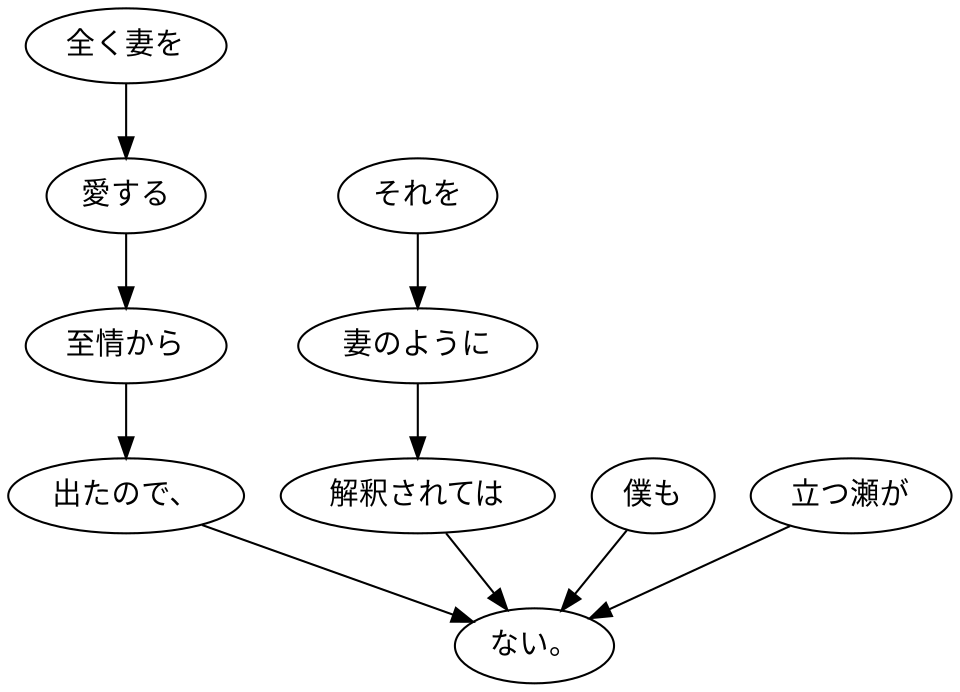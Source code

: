 digraph graph1203 {
	node0 [label="全く妻を"];
	node1 [label="愛する"];
	node2 [label="至情から"];
	node3 [label="出たので、"];
	node4 [label="それを"];
	node5 [label="妻のように"];
	node6 [label="解釈されては"];
	node7 [label="僕も"];
	node8 [label="立つ瀬が"];
	node9 [label="ない。"];
	node0 -> node1;
	node1 -> node2;
	node2 -> node3;
	node3 -> node9;
	node4 -> node5;
	node5 -> node6;
	node6 -> node9;
	node7 -> node9;
	node8 -> node9;
}
